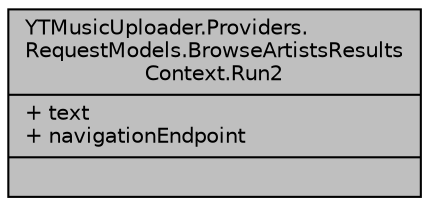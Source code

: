 digraph "YTMusicUploader.Providers.RequestModels.BrowseArtistsResultsContext.Run2"
{
 // LATEX_PDF_SIZE
  edge [fontname="Helvetica",fontsize="10",labelfontname="Helvetica",labelfontsize="10"];
  node [fontname="Helvetica",fontsize="10",shape=record];
  Node1 [label="{YTMusicUploader.Providers.\lRequestModels.BrowseArtistsResults\lContext.Run2\n|+ text\l+ navigationEndpoint\l|}",height=0.2,width=0.4,color="black", fillcolor="grey75", style="filled", fontcolor="black",tooltip=" "];
}
